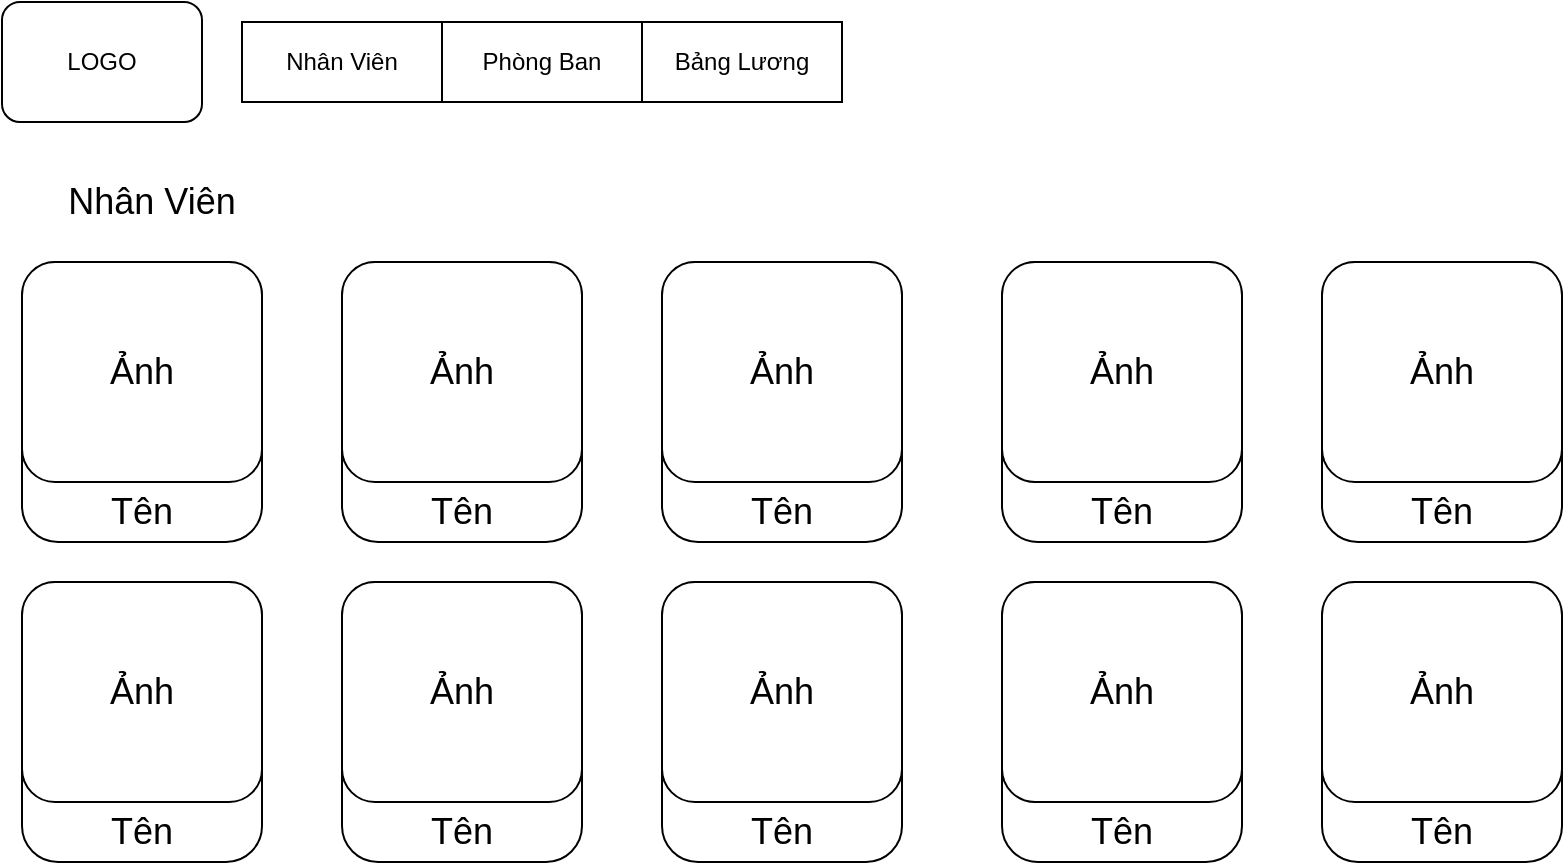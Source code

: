 <mxfile>
    <diagram id="acx8mWXxXn38sFUSLBTn" name="Page-1">
        <mxGraphModel dx="882" dy="439" grid="1" gridSize="10" guides="1" tooltips="1" connect="1" arrows="1" fold="1" page="1" pageScale="1" pageWidth="827" pageHeight="1169" math="0" shadow="0">
            <root>
                <mxCell id="0"/>
                <mxCell id="1" parent="0"/>
                <mxCell id="3" value="LOGO" style="rounded=1;whiteSpace=wrap;html=1;" vertex="1" parent="1">
                    <mxGeometry x="10" y="20" width="100" height="60" as="geometry"/>
                </mxCell>
                <mxCell id="4" value="" style="shape=table;startSize=0;container=1;collapsible=0;childLayout=tableLayout;" vertex="1" parent="1">
                    <mxGeometry x="130" y="30" width="300" height="40" as="geometry"/>
                </mxCell>
                <mxCell id="5" value="" style="shape=partialRectangle;collapsible=0;dropTarget=0;pointerEvents=0;fillColor=none;top=0;left=0;bottom=0;right=0;points=[[0,0.5],[1,0.5]];portConstraint=eastwest;" vertex="1" parent="4">
                    <mxGeometry width="300" height="40" as="geometry"/>
                </mxCell>
                <mxCell id="6" value="Nhân Viên" style="shape=partialRectangle;html=1;whiteSpace=wrap;connectable=0;overflow=hidden;fillColor=none;top=0;left=0;bottom=0;right=0;pointerEvents=1;" vertex="1" parent="5">
                    <mxGeometry width="100" height="40" as="geometry">
                        <mxRectangle width="100" height="40" as="alternateBounds"/>
                    </mxGeometry>
                </mxCell>
                <mxCell id="7" value="Phòng Ban" style="shape=partialRectangle;html=1;whiteSpace=wrap;connectable=0;overflow=hidden;fillColor=none;top=0;left=0;bottom=0;right=0;pointerEvents=1;" vertex="1" parent="5">
                    <mxGeometry x="100" width="100" height="40" as="geometry">
                        <mxRectangle width="100" height="40" as="alternateBounds"/>
                    </mxGeometry>
                </mxCell>
                <mxCell id="8" value="Bảng Lương" style="shape=partialRectangle;html=1;whiteSpace=wrap;connectable=0;overflow=hidden;fillColor=none;top=0;left=0;bottom=0;right=0;pointerEvents=1;" vertex="1" parent="5">
                    <mxGeometry x="200" width="100" height="40" as="geometry">
                        <mxRectangle width="100" height="40" as="alternateBounds"/>
                    </mxGeometry>
                </mxCell>
                <mxCell id="9" value="&lt;font style=&quot;font-size: 18px&quot;&gt;Nhân Viên&lt;/font&gt;" style="text;html=1;strokeColor=none;fillColor=none;align=center;verticalAlign=middle;whiteSpace=wrap;rounded=0;" vertex="1" parent="1">
                    <mxGeometry x="30" y="90" width="110" height="60" as="geometry"/>
                </mxCell>
                <mxCell id="13" value="" style="rounded=1;whiteSpace=wrap;html=1;fontSize=18;fillColor=default;" vertex="1" parent="1">
                    <mxGeometry x="20" y="150" width="120" height="140" as="geometry"/>
                </mxCell>
                <mxCell id="14" value="" style="rounded=1;whiteSpace=wrap;html=1;fontSize=18;fillColor=default;" vertex="1" parent="1">
                    <mxGeometry x="180" y="150" width="120" height="140" as="geometry"/>
                </mxCell>
                <mxCell id="15" value="" style="rounded=1;whiteSpace=wrap;html=1;fontSize=18;fillColor=default;" vertex="1" parent="1">
                    <mxGeometry x="340" y="150" width="120" height="140" as="geometry"/>
                </mxCell>
                <mxCell id="16" value="" style="rounded=1;whiteSpace=wrap;html=1;fontSize=18;fillColor=default;" vertex="1" parent="1">
                    <mxGeometry x="510" y="150" width="120" height="140" as="geometry"/>
                </mxCell>
                <mxCell id="19" value="" style="rounded=1;whiteSpace=wrap;html=1;fontSize=18;fillColor=default;" vertex="1" parent="1">
                    <mxGeometry x="670" y="150" width="120" height="140" as="geometry"/>
                </mxCell>
                <mxCell id="20" value="" style="rounded=1;whiteSpace=wrap;html=1;fontSize=18;fillColor=default;" vertex="1" parent="1">
                    <mxGeometry x="20" y="310" width="120" height="140" as="geometry"/>
                </mxCell>
                <mxCell id="21" value="" style="rounded=1;whiteSpace=wrap;html=1;fontSize=18;fillColor=default;" vertex="1" parent="1">
                    <mxGeometry x="180" y="310" width="120" height="140" as="geometry"/>
                </mxCell>
                <mxCell id="22" value="" style="rounded=1;whiteSpace=wrap;html=1;fontSize=18;fillColor=default;" vertex="1" parent="1">
                    <mxGeometry x="340" y="310" width="120" height="140" as="geometry"/>
                </mxCell>
                <mxCell id="23" value="" style="rounded=1;whiteSpace=wrap;html=1;fontSize=18;fillColor=default;" vertex="1" parent="1">
                    <mxGeometry x="510" y="310" width="120" height="140" as="geometry"/>
                </mxCell>
                <mxCell id="24" value="" style="rounded=1;whiteSpace=wrap;html=1;fontSize=18;fillColor=default;" vertex="1" parent="1">
                    <mxGeometry x="670" y="310" width="120" height="140" as="geometry"/>
                </mxCell>
                <mxCell id="25" value="Ảnh" style="rounded=1;whiteSpace=wrap;html=1;fontSize=18;fillColor=default;" vertex="1" parent="1">
                    <mxGeometry x="20" y="150" width="120" height="110" as="geometry"/>
                </mxCell>
                <mxCell id="26" value="Ảnh" style="rounded=1;whiteSpace=wrap;html=1;fontSize=18;fillColor=default;" vertex="1" parent="1">
                    <mxGeometry x="180" y="150" width="120" height="110" as="geometry"/>
                </mxCell>
                <mxCell id="27" value="Ảnh" style="rounded=1;whiteSpace=wrap;html=1;fontSize=18;fillColor=default;" vertex="1" parent="1">
                    <mxGeometry x="340" y="150" width="120" height="110" as="geometry"/>
                </mxCell>
                <mxCell id="28" value="Ảnh" style="rounded=1;whiteSpace=wrap;html=1;fontSize=18;fillColor=default;" vertex="1" parent="1">
                    <mxGeometry x="510" y="150" width="120" height="110" as="geometry"/>
                </mxCell>
                <mxCell id="29" value="Ảnh" style="rounded=1;whiteSpace=wrap;html=1;fontSize=18;fillColor=default;" vertex="1" parent="1">
                    <mxGeometry x="670" y="150" width="120" height="110" as="geometry"/>
                </mxCell>
                <mxCell id="30" value="Ảnh" style="rounded=1;whiteSpace=wrap;html=1;fontSize=18;fillColor=default;" vertex="1" parent="1">
                    <mxGeometry x="20" y="310" width="120" height="110" as="geometry"/>
                </mxCell>
                <mxCell id="31" value="Ảnh" style="rounded=1;whiteSpace=wrap;html=1;fontSize=18;fillColor=default;" vertex="1" parent="1">
                    <mxGeometry x="180" y="310" width="120" height="110" as="geometry"/>
                </mxCell>
                <mxCell id="32" value="Ảnh" style="rounded=1;whiteSpace=wrap;html=1;fontSize=18;fillColor=default;" vertex="1" parent="1">
                    <mxGeometry x="340" y="310" width="120" height="110" as="geometry"/>
                </mxCell>
                <mxCell id="33" value="Ảnh" style="rounded=1;whiteSpace=wrap;html=1;fontSize=18;fillColor=default;" vertex="1" parent="1">
                    <mxGeometry x="510" y="310" width="120" height="110" as="geometry"/>
                </mxCell>
                <mxCell id="34" value="Ảnh" style="rounded=1;whiteSpace=wrap;html=1;fontSize=18;fillColor=default;" vertex="1" parent="1">
                    <mxGeometry x="670" y="310" width="120" height="110" as="geometry"/>
                </mxCell>
                <mxCell id="35" value="Tên" style="text;html=1;strokeColor=none;fillColor=none;align=center;verticalAlign=middle;whiteSpace=wrap;rounded=0;fontSize=18;" vertex="1" parent="1">
                    <mxGeometry x="50" y="260" width="60" height="30" as="geometry"/>
                </mxCell>
                <mxCell id="36" value="Tên" style="text;html=1;strokeColor=none;fillColor=none;align=center;verticalAlign=middle;whiteSpace=wrap;rounded=0;fontSize=18;" vertex="1" parent="1">
                    <mxGeometry x="210" y="260" width="60" height="30" as="geometry"/>
                </mxCell>
                <mxCell id="37" value="Tên" style="text;html=1;strokeColor=none;fillColor=none;align=center;verticalAlign=middle;whiteSpace=wrap;rounded=0;fontSize=18;" vertex="1" parent="1">
                    <mxGeometry x="370" y="260" width="60" height="30" as="geometry"/>
                </mxCell>
                <mxCell id="38" value="Tên" style="text;html=1;strokeColor=none;fillColor=none;align=center;verticalAlign=middle;whiteSpace=wrap;rounded=0;fontSize=18;" vertex="1" parent="1">
                    <mxGeometry x="540" y="260" width="60" height="30" as="geometry"/>
                </mxCell>
                <mxCell id="39" value="Tên" style="text;html=1;strokeColor=none;fillColor=none;align=center;verticalAlign=middle;whiteSpace=wrap;rounded=0;fontSize=18;" vertex="1" parent="1">
                    <mxGeometry x="700" y="260" width="60" height="30" as="geometry"/>
                </mxCell>
                <mxCell id="40" value="Tên" style="text;html=1;strokeColor=none;fillColor=none;align=center;verticalAlign=middle;whiteSpace=wrap;rounded=0;fontSize=18;" vertex="1" parent="1">
                    <mxGeometry x="50" y="420" width="60" height="30" as="geometry"/>
                </mxCell>
                <mxCell id="41" value="Tên" style="text;html=1;strokeColor=none;fillColor=none;align=center;verticalAlign=middle;whiteSpace=wrap;rounded=0;fontSize=18;" vertex="1" parent="1">
                    <mxGeometry x="210" y="420" width="60" height="30" as="geometry"/>
                </mxCell>
                <mxCell id="42" value="Tên" style="text;html=1;strokeColor=none;fillColor=none;align=center;verticalAlign=middle;whiteSpace=wrap;rounded=0;fontSize=18;" vertex="1" parent="1">
                    <mxGeometry x="370" y="420" width="60" height="30" as="geometry"/>
                </mxCell>
                <mxCell id="43" value="Tên" style="text;html=1;strokeColor=none;fillColor=none;align=center;verticalAlign=middle;whiteSpace=wrap;rounded=0;fontSize=18;" vertex="1" parent="1">
                    <mxGeometry x="540" y="420" width="60" height="30" as="geometry"/>
                </mxCell>
                <mxCell id="44" value="Tên" style="text;html=1;strokeColor=none;fillColor=none;align=center;verticalAlign=middle;whiteSpace=wrap;rounded=0;fontSize=18;" vertex="1" parent="1">
                    <mxGeometry x="700" y="420" width="60" height="30" as="geometry"/>
                </mxCell>
            </root>
        </mxGraphModel>
    </diagram>
</mxfile>